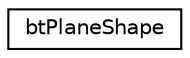 digraph G
{
  edge [fontname="Helvetica",fontsize="10",labelfontname="Helvetica",labelfontsize="10"];
  node [fontname="Helvetica",fontsize="10",shape=record];
  rankdir=LR;
  Node1 [label="btPlaneShape",height=0.2,width=0.4,color="black", fillcolor="white", style="filled",URL="$d6/d79/classbtPlaneShape.html",tooltip="Class for accessing the plane equation."];
}
